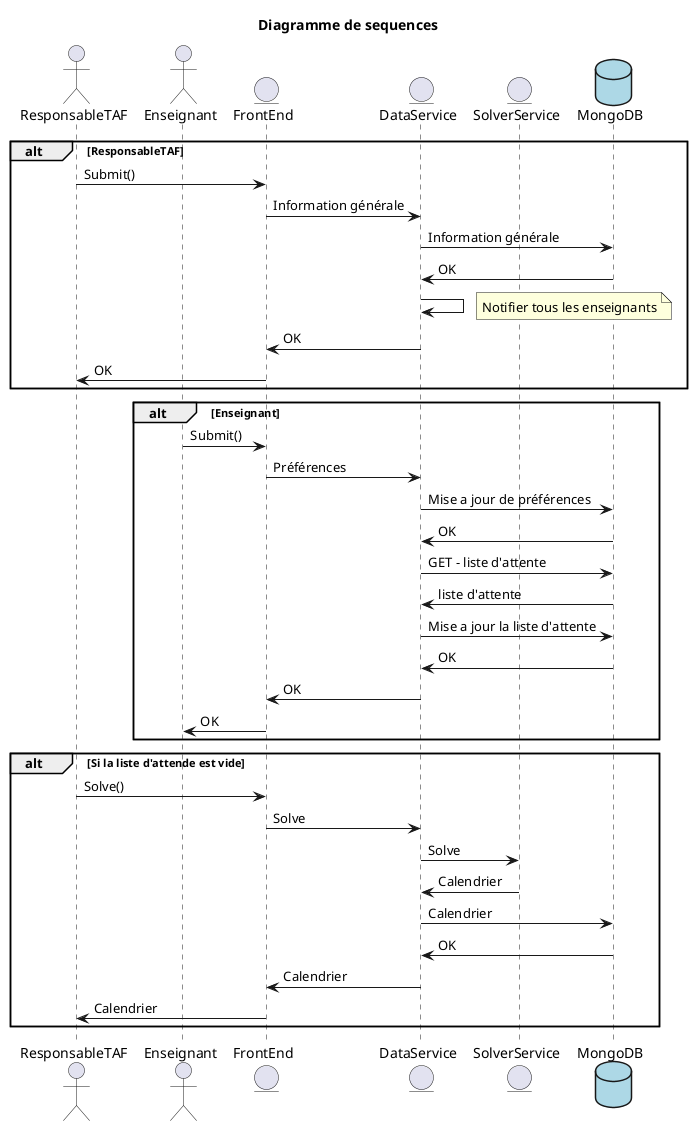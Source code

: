 @startuml Diagramme

title Diagramme de sequences
actor ResponsableTAF
actor Enseignant
entity FrontEnd
entity DataService
entity SolverService
database MongoDB #LightBlue

alt ResponsableTAF
    ResponsableTAF -> FrontEnd: Submit()
    FrontEnd -> DataService: Information générale
    DataService -> MongoDB: Information générale
    MongoDB -> DataService: OK
    DataService -> DataService
    note right
        Notifier tous les enseignants
    end note
    DataService -> FrontEnd: OK
    FrontEnd -> ResponsableTAF: OK
end

alt Enseignant
    Enseignant -> FrontEnd: Submit()
    FrontEnd -> DataService: Préférences
    DataService -> MongoDB: Mise a jour de préférences
    MongoDB -> DataService: OK
    DataService -> MongoDB: GET - liste d'attente
    MongoDB -> DataService: liste d'attente
    DataService -> MongoDB: Mise a jour la liste d'attente
    MongoDB -> DataService: OK
    DataService -> FrontEnd: OK
    FrontEnd -> Enseignant: OK
end

alt Si la liste d'attende est vide
    ResponsableTAF -> FrontEnd: Solve()
    FrontEnd -> DataService: Solve
    DataService -> SolverService: Solve
    SolverService -> DataService: Calendrier
    DataService -> MongoDB: Calendrier
    MongoDB -> DataService: OK
    DataService -> FrontEnd: Calendrier
    FrontEnd -> ResponsableTAF: Calendrier
end

@enduml